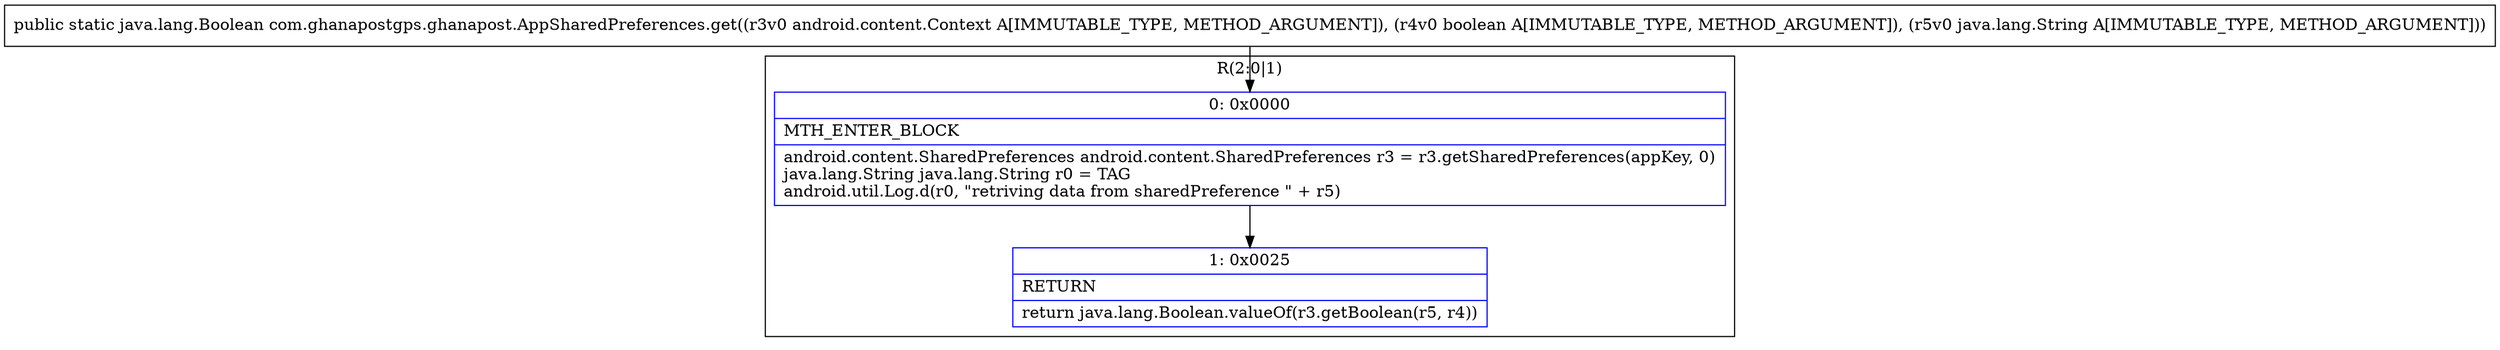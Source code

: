 digraph "CFG forcom.ghanapostgps.ghanapost.AppSharedPreferences.get(Landroid\/content\/Context;ZLjava\/lang\/String;)Ljava\/lang\/Boolean;" {
subgraph cluster_Region_1839221793 {
label = "R(2:0|1)";
node [shape=record,color=blue];
Node_0 [shape=record,label="{0\:\ 0x0000|MTH_ENTER_BLOCK\l|android.content.SharedPreferences android.content.SharedPreferences r3 = r3.getSharedPreferences(appKey, 0)\ljava.lang.String java.lang.String r0 = TAG\landroid.util.Log.d(r0, \"retriving data from sharedPreference \" + r5)\l}"];
Node_1 [shape=record,label="{1\:\ 0x0025|RETURN\l|return java.lang.Boolean.valueOf(r3.getBoolean(r5, r4))\l}"];
}
MethodNode[shape=record,label="{public static java.lang.Boolean com.ghanapostgps.ghanapost.AppSharedPreferences.get((r3v0 android.content.Context A[IMMUTABLE_TYPE, METHOD_ARGUMENT]), (r4v0 boolean A[IMMUTABLE_TYPE, METHOD_ARGUMENT]), (r5v0 java.lang.String A[IMMUTABLE_TYPE, METHOD_ARGUMENT])) }"];
MethodNode -> Node_0;
Node_0 -> Node_1;
}

